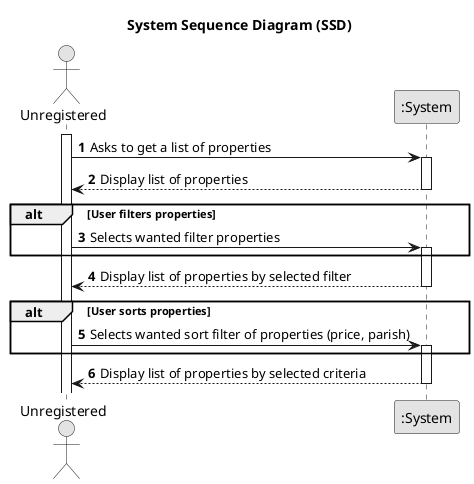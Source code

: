 @startuml
skinparam monochrome true
skinparam packageStyle rectangle
skinparam shadowing false

title System Sequence Diagram (SSD)

autonumber
actor "Unregistered" as User
participant ":System" as System

activate User

    User -> System : Asks to get a list of properties
    activate System

        System --> User : Display list of properties
    deactivate System

    alt User filters properties
        User -> System : Selects wanted filter properties
        activate System

    end
                System --> User : Display list of properties by selected filter
            deactivate System

    alt User sorts properties
        User -> System : Selects wanted sort filter of properties (price, parish)
        activate System

    end
    System --> User : Display list of properties by selected criteria
                deactivate System

@enduml